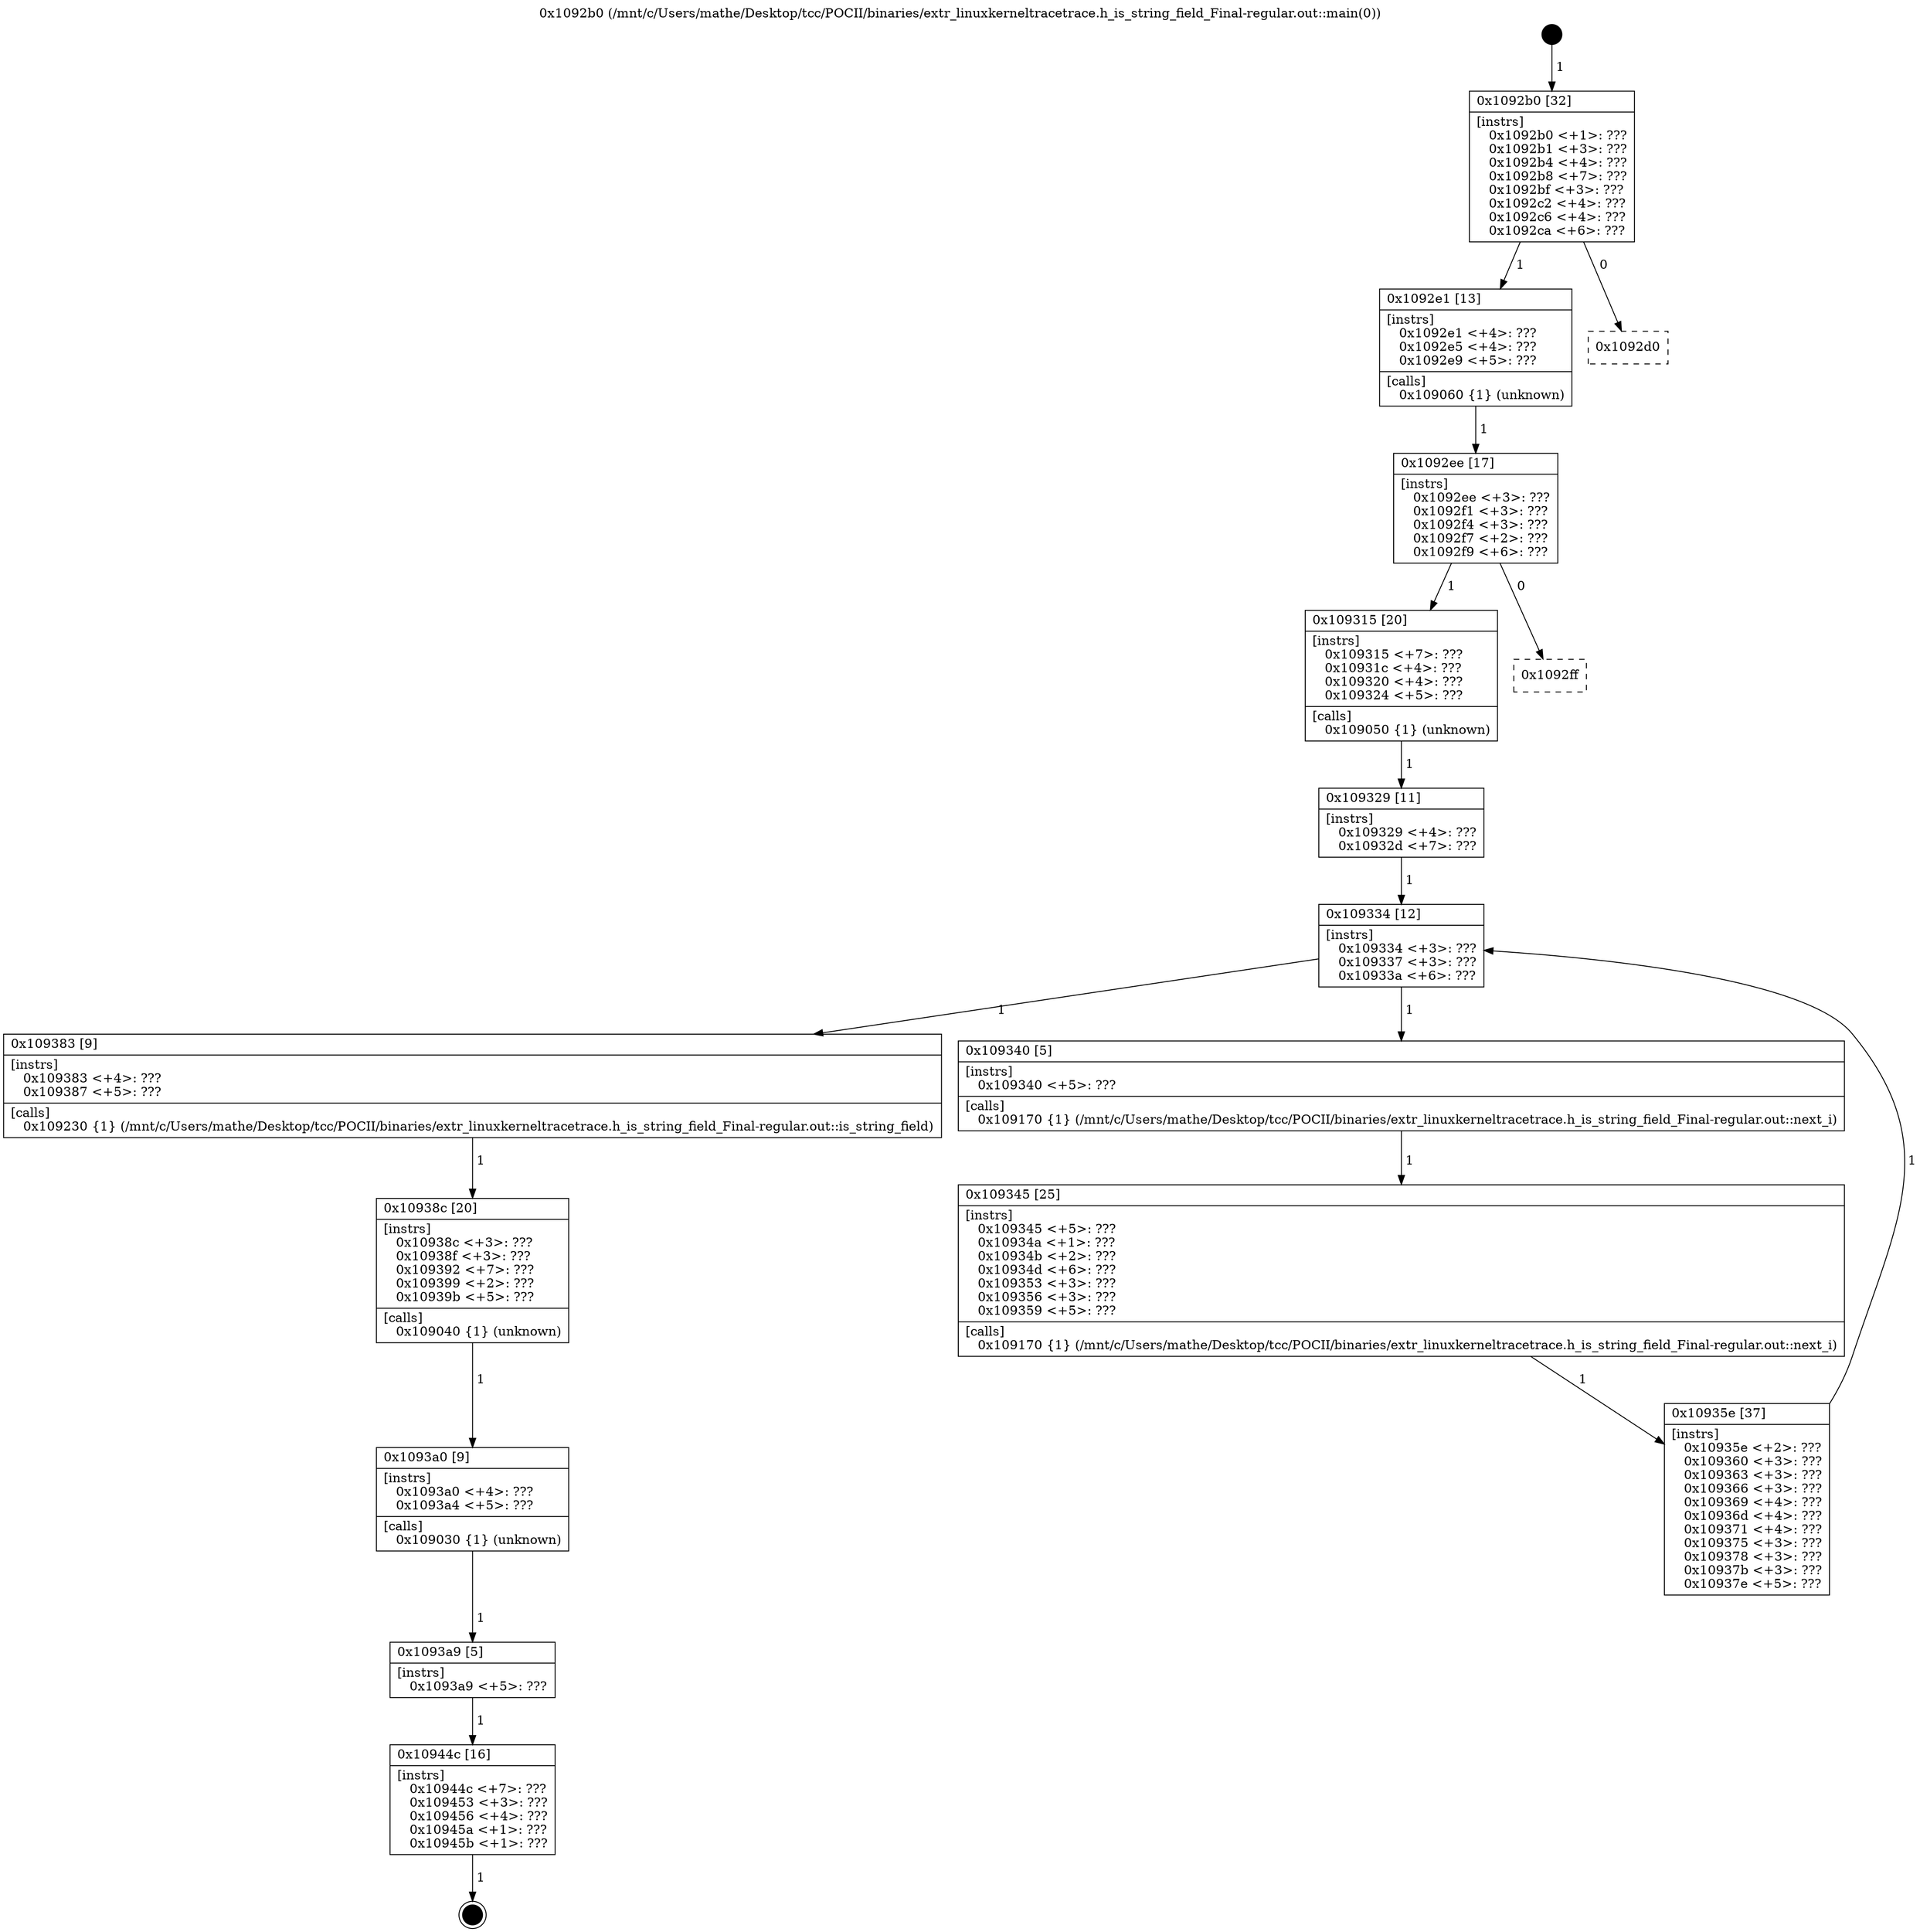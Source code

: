digraph "0x1092b0" {
  label = "0x1092b0 (/mnt/c/Users/mathe/Desktop/tcc/POCII/binaries/extr_linuxkerneltracetrace.h_is_string_field_Final-regular.out::main(0))"
  labelloc = "t"
  node[shape=record]

  Entry [label="",width=0.3,height=0.3,shape=circle,fillcolor=black,style=filled]
  "0x1092b0" [label="{
     0x1092b0 [32]\l
     | [instrs]\l
     &nbsp;&nbsp;0x1092b0 \<+1\>: ???\l
     &nbsp;&nbsp;0x1092b1 \<+3\>: ???\l
     &nbsp;&nbsp;0x1092b4 \<+4\>: ???\l
     &nbsp;&nbsp;0x1092b8 \<+7\>: ???\l
     &nbsp;&nbsp;0x1092bf \<+3\>: ???\l
     &nbsp;&nbsp;0x1092c2 \<+4\>: ???\l
     &nbsp;&nbsp;0x1092c6 \<+4\>: ???\l
     &nbsp;&nbsp;0x1092ca \<+6\>: ???\l
  }"]
  "0x1092e1" [label="{
     0x1092e1 [13]\l
     | [instrs]\l
     &nbsp;&nbsp;0x1092e1 \<+4\>: ???\l
     &nbsp;&nbsp;0x1092e5 \<+4\>: ???\l
     &nbsp;&nbsp;0x1092e9 \<+5\>: ???\l
     | [calls]\l
     &nbsp;&nbsp;0x109060 \{1\} (unknown)\l
  }"]
  "0x1092d0" [label="{
     0x1092d0\l
  }", style=dashed]
  "0x1092ee" [label="{
     0x1092ee [17]\l
     | [instrs]\l
     &nbsp;&nbsp;0x1092ee \<+3\>: ???\l
     &nbsp;&nbsp;0x1092f1 \<+3\>: ???\l
     &nbsp;&nbsp;0x1092f4 \<+3\>: ???\l
     &nbsp;&nbsp;0x1092f7 \<+2\>: ???\l
     &nbsp;&nbsp;0x1092f9 \<+6\>: ???\l
  }"]
  "0x109315" [label="{
     0x109315 [20]\l
     | [instrs]\l
     &nbsp;&nbsp;0x109315 \<+7\>: ???\l
     &nbsp;&nbsp;0x10931c \<+4\>: ???\l
     &nbsp;&nbsp;0x109320 \<+4\>: ???\l
     &nbsp;&nbsp;0x109324 \<+5\>: ???\l
     | [calls]\l
     &nbsp;&nbsp;0x109050 \{1\} (unknown)\l
  }"]
  "0x1092ff" [label="{
     0x1092ff\l
  }", style=dashed]
  "0x109334" [label="{
     0x109334 [12]\l
     | [instrs]\l
     &nbsp;&nbsp;0x109334 \<+3\>: ???\l
     &nbsp;&nbsp;0x109337 \<+3\>: ???\l
     &nbsp;&nbsp;0x10933a \<+6\>: ???\l
  }"]
  "0x109383" [label="{
     0x109383 [9]\l
     | [instrs]\l
     &nbsp;&nbsp;0x109383 \<+4\>: ???\l
     &nbsp;&nbsp;0x109387 \<+5\>: ???\l
     | [calls]\l
     &nbsp;&nbsp;0x109230 \{1\} (/mnt/c/Users/mathe/Desktop/tcc/POCII/binaries/extr_linuxkerneltracetrace.h_is_string_field_Final-regular.out::is_string_field)\l
  }"]
  "0x109340" [label="{
     0x109340 [5]\l
     | [instrs]\l
     &nbsp;&nbsp;0x109340 \<+5\>: ???\l
     | [calls]\l
     &nbsp;&nbsp;0x109170 \{1\} (/mnt/c/Users/mathe/Desktop/tcc/POCII/binaries/extr_linuxkerneltracetrace.h_is_string_field_Final-regular.out::next_i)\l
  }"]
  "0x109345" [label="{
     0x109345 [25]\l
     | [instrs]\l
     &nbsp;&nbsp;0x109345 \<+5\>: ???\l
     &nbsp;&nbsp;0x10934a \<+1\>: ???\l
     &nbsp;&nbsp;0x10934b \<+2\>: ???\l
     &nbsp;&nbsp;0x10934d \<+6\>: ???\l
     &nbsp;&nbsp;0x109353 \<+3\>: ???\l
     &nbsp;&nbsp;0x109356 \<+3\>: ???\l
     &nbsp;&nbsp;0x109359 \<+5\>: ???\l
     | [calls]\l
     &nbsp;&nbsp;0x109170 \{1\} (/mnt/c/Users/mathe/Desktop/tcc/POCII/binaries/extr_linuxkerneltracetrace.h_is_string_field_Final-regular.out::next_i)\l
  }"]
  "0x10935e" [label="{
     0x10935e [37]\l
     | [instrs]\l
     &nbsp;&nbsp;0x10935e \<+2\>: ???\l
     &nbsp;&nbsp;0x109360 \<+3\>: ???\l
     &nbsp;&nbsp;0x109363 \<+3\>: ???\l
     &nbsp;&nbsp;0x109366 \<+3\>: ???\l
     &nbsp;&nbsp;0x109369 \<+4\>: ???\l
     &nbsp;&nbsp;0x10936d \<+4\>: ???\l
     &nbsp;&nbsp;0x109371 \<+4\>: ???\l
     &nbsp;&nbsp;0x109375 \<+3\>: ???\l
     &nbsp;&nbsp;0x109378 \<+3\>: ???\l
     &nbsp;&nbsp;0x10937b \<+3\>: ???\l
     &nbsp;&nbsp;0x10937e \<+5\>: ???\l
  }"]
  "0x109329" [label="{
     0x109329 [11]\l
     | [instrs]\l
     &nbsp;&nbsp;0x109329 \<+4\>: ???\l
     &nbsp;&nbsp;0x10932d \<+7\>: ???\l
  }"]
  "0x10938c" [label="{
     0x10938c [20]\l
     | [instrs]\l
     &nbsp;&nbsp;0x10938c \<+3\>: ???\l
     &nbsp;&nbsp;0x10938f \<+3\>: ???\l
     &nbsp;&nbsp;0x109392 \<+7\>: ???\l
     &nbsp;&nbsp;0x109399 \<+2\>: ???\l
     &nbsp;&nbsp;0x10939b \<+5\>: ???\l
     | [calls]\l
     &nbsp;&nbsp;0x109040 \{1\} (unknown)\l
  }"]
  "0x1093a0" [label="{
     0x1093a0 [9]\l
     | [instrs]\l
     &nbsp;&nbsp;0x1093a0 \<+4\>: ???\l
     &nbsp;&nbsp;0x1093a4 \<+5\>: ???\l
     | [calls]\l
     &nbsp;&nbsp;0x109030 \{1\} (unknown)\l
  }"]
  "0x1093a9" [label="{
     0x1093a9 [5]\l
     | [instrs]\l
     &nbsp;&nbsp;0x1093a9 \<+5\>: ???\l
  }"]
  "0x10944c" [label="{
     0x10944c [16]\l
     | [instrs]\l
     &nbsp;&nbsp;0x10944c \<+7\>: ???\l
     &nbsp;&nbsp;0x109453 \<+3\>: ???\l
     &nbsp;&nbsp;0x109456 \<+4\>: ???\l
     &nbsp;&nbsp;0x10945a \<+1\>: ???\l
     &nbsp;&nbsp;0x10945b \<+1\>: ???\l
  }"]
  Exit [label="",width=0.3,height=0.3,shape=circle,fillcolor=black,style=filled,peripheries=2]
  Entry -> "0x1092b0" [label=" 1"]
  "0x1092b0" -> "0x1092e1" [label=" 1"]
  "0x1092b0" -> "0x1092d0" [label=" 0"]
  "0x1092e1" -> "0x1092ee" [label=" 1"]
  "0x1092ee" -> "0x109315" [label=" 1"]
  "0x1092ee" -> "0x1092ff" [label=" 0"]
  "0x109315" -> "0x109329" [label=" 1"]
  "0x109334" -> "0x109383" [label=" 1"]
  "0x109334" -> "0x109340" [label=" 1"]
  "0x109340" -> "0x109345" [label=" 1"]
  "0x109345" -> "0x10935e" [label=" 1"]
  "0x109329" -> "0x109334" [label=" 1"]
  "0x10935e" -> "0x109334" [label=" 1"]
  "0x109383" -> "0x10938c" [label=" 1"]
  "0x10938c" -> "0x1093a0" [label=" 1"]
  "0x1093a0" -> "0x1093a9" [label=" 1"]
  "0x1093a9" -> "0x10944c" [label=" 1"]
  "0x10944c" -> Exit [label=" 1"]
}
